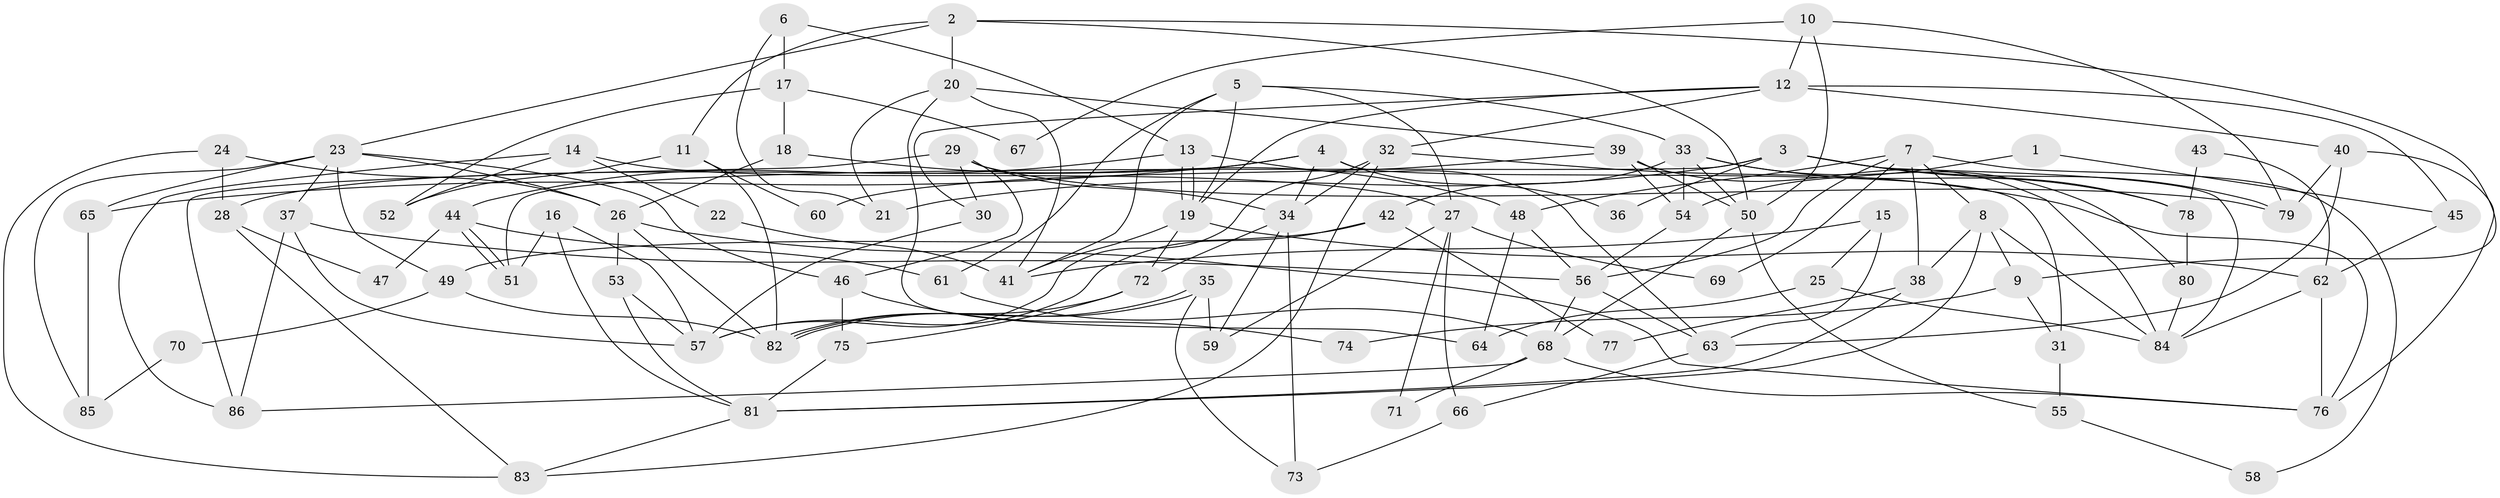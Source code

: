 // Generated by graph-tools (version 1.1) at 2025/11/02/27/25 16:11:24]
// undirected, 86 vertices, 172 edges
graph export_dot {
graph [start="1"]
  node [color=gray90,style=filled];
  1;
  2;
  3;
  4;
  5;
  6;
  7;
  8;
  9;
  10;
  11;
  12;
  13;
  14;
  15;
  16;
  17;
  18;
  19;
  20;
  21;
  22;
  23;
  24;
  25;
  26;
  27;
  28;
  29;
  30;
  31;
  32;
  33;
  34;
  35;
  36;
  37;
  38;
  39;
  40;
  41;
  42;
  43;
  44;
  45;
  46;
  47;
  48;
  49;
  50;
  51;
  52;
  53;
  54;
  55;
  56;
  57;
  58;
  59;
  60;
  61;
  62;
  63;
  64;
  65;
  66;
  67;
  68;
  69;
  70;
  71;
  72;
  73;
  74;
  75;
  76;
  77;
  78;
  79;
  80;
  81;
  82;
  83;
  84;
  85;
  86;
  1 -- 54;
  1 -- 45;
  2 -- 50;
  2 -- 11;
  2 -- 9;
  2 -- 20;
  2 -- 23;
  3 -- 84;
  3 -- 79;
  3 -- 21;
  3 -- 36;
  3 -- 51;
  3 -- 78;
  4 -- 34;
  4 -- 28;
  4 -- 31;
  4 -- 36;
  4 -- 65;
  5 -- 41;
  5 -- 33;
  5 -- 19;
  5 -- 27;
  5 -- 61;
  6 -- 13;
  6 -- 21;
  6 -- 17;
  7 -- 8;
  7 -- 56;
  7 -- 38;
  7 -- 48;
  7 -- 58;
  7 -- 69;
  8 -- 84;
  8 -- 38;
  8 -- 9;
  8 -- 81;
  9 -- 31;
  9 -- 74;
  10 -- 50;
  10 -- 12;
  10 -- 67;
  10 -- 79;
  11 -- 82;
  11 -- 52;
  11 -- 60;
  12 -- 30;
  12 -- 19;
  12 -- 32;
  12 -- 40;
  12 -- 45;
  13 -- 19;
  13 -- 19;
  13 -- 63;
  13 -- 44;
  14 -- 86;
  14 -- 27;
  14 -- 22;
  14 -- 52;
  15 -- 41;
  15 -- 25;
  15 -- 63;
  16 -- 57;
  16 -- 51;
  16 -- 81;
  17 -- 18;
  17 -- 52;
  17 -- 67;
  18 -- 48;
  18 -- 26;
  19 -- 41;
  19 -- 62;
  19 -- 72;
  20 -- 39;
  20 -- 21;
  20 -- 41;
  20 -- 64;
  22 -- 41;
  23 -- 37;
  23 -- 26;
  23 -- 46;
  23 -- 49;
  23 -- 65;
  23 -- 85;
  24 -- 26;
  24 -- 83;
  24 -- 28;
  25 -- 84;
  25 -- 64;
  26 -- 76;
  26 -- 53;
  26 -- 82;
  27 -- 66;
  27 -- 59;
  27 -- 69;
  27 -- 71;
  28 -- 83;
  28 -- 47;
  29 -- 46;
  29 -- 34;
  29 -- 30;
  29 -- 79;
  29 -- 86;
  30 -- 57;
  31 -- 55;
  32 -- 57;
  32 -- 34;
  32 -- 76;
  32 -- 83;
  33 -- 42;
  33 -- 54;
  33 -- 50;
  33 -- 78;
  33 -- 80;
  34 -- 72;
  34 -- 59;
  34 -- 73;
  35 -- 82;
  35 -- 82;
  35 -- 59;
  35 -- 73;
  37 -- 56;
  37 -- 86;
  37 -- 57;
  38 -- 81;
  38 -- 77;
  39 -- 84;
  39 -- 50;
  39 -- 54;
  39 -- 60;
  40 -- 79;
  40 -- 63;
  40 -- 76;
  42 -- 57;
  42 -- 49;
  42 -- 77;
  43 -- 62;
  43 -- 78;
  44 -- 51;
  44 -- 51;
  44 -- 47;
  44 -- 61;
  45 -- 62;
  46 -- 75;
  46 -- 74;
  48 -- 56;
  48 -- 64;
  49 -- 82;
  49 -- 70;
  50 -- 68;
  50 -- 55;
  53 -- 81;
  53 -- 57;
  54 -- 56;
  55 -- 58;
  56 -- 68;
  56 -- 63;
  61 -- 68;
  62 -- 76;
  62 -- 84;
  63 -- 66;
  65 -- 85;
  66 -- 73;
  68 -- 76;
  68 -- 71;
  68 -- 86;
  70 -- 85;
  72 -- 82;
  72 -- 75;
  75 -- 81;
  78 -- 80;
  80 -- 84;
  81 -- 83;
}

